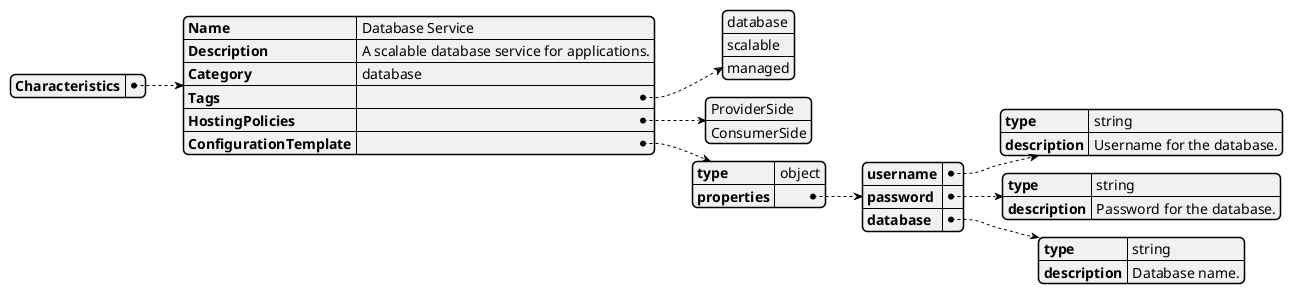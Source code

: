 @startjson
{
    "Characteristics": {
        "Name": "Database Service",
        "Description": "A scalable database service for applications.",
        "Category": "database",
        "Tags": [
            "database",
            "scalable",
            "managed"
        ],
        "HostingPolicies": [
            "ProviderSide",
            "ConsumerSide"
        ],
        "ConfigurationTemplate": {
            "type": "object",
            "properties": {
                "username": {
                    "type": "string",
                    "description": "Username for the database."
                },
                "password": {
                    "type": "string",
                    "description": "Password for the database."
                },
                "database": {
                    "type": "string",
                    "description": "Database name."
                }
            }
        }
    }
}

@endjson
